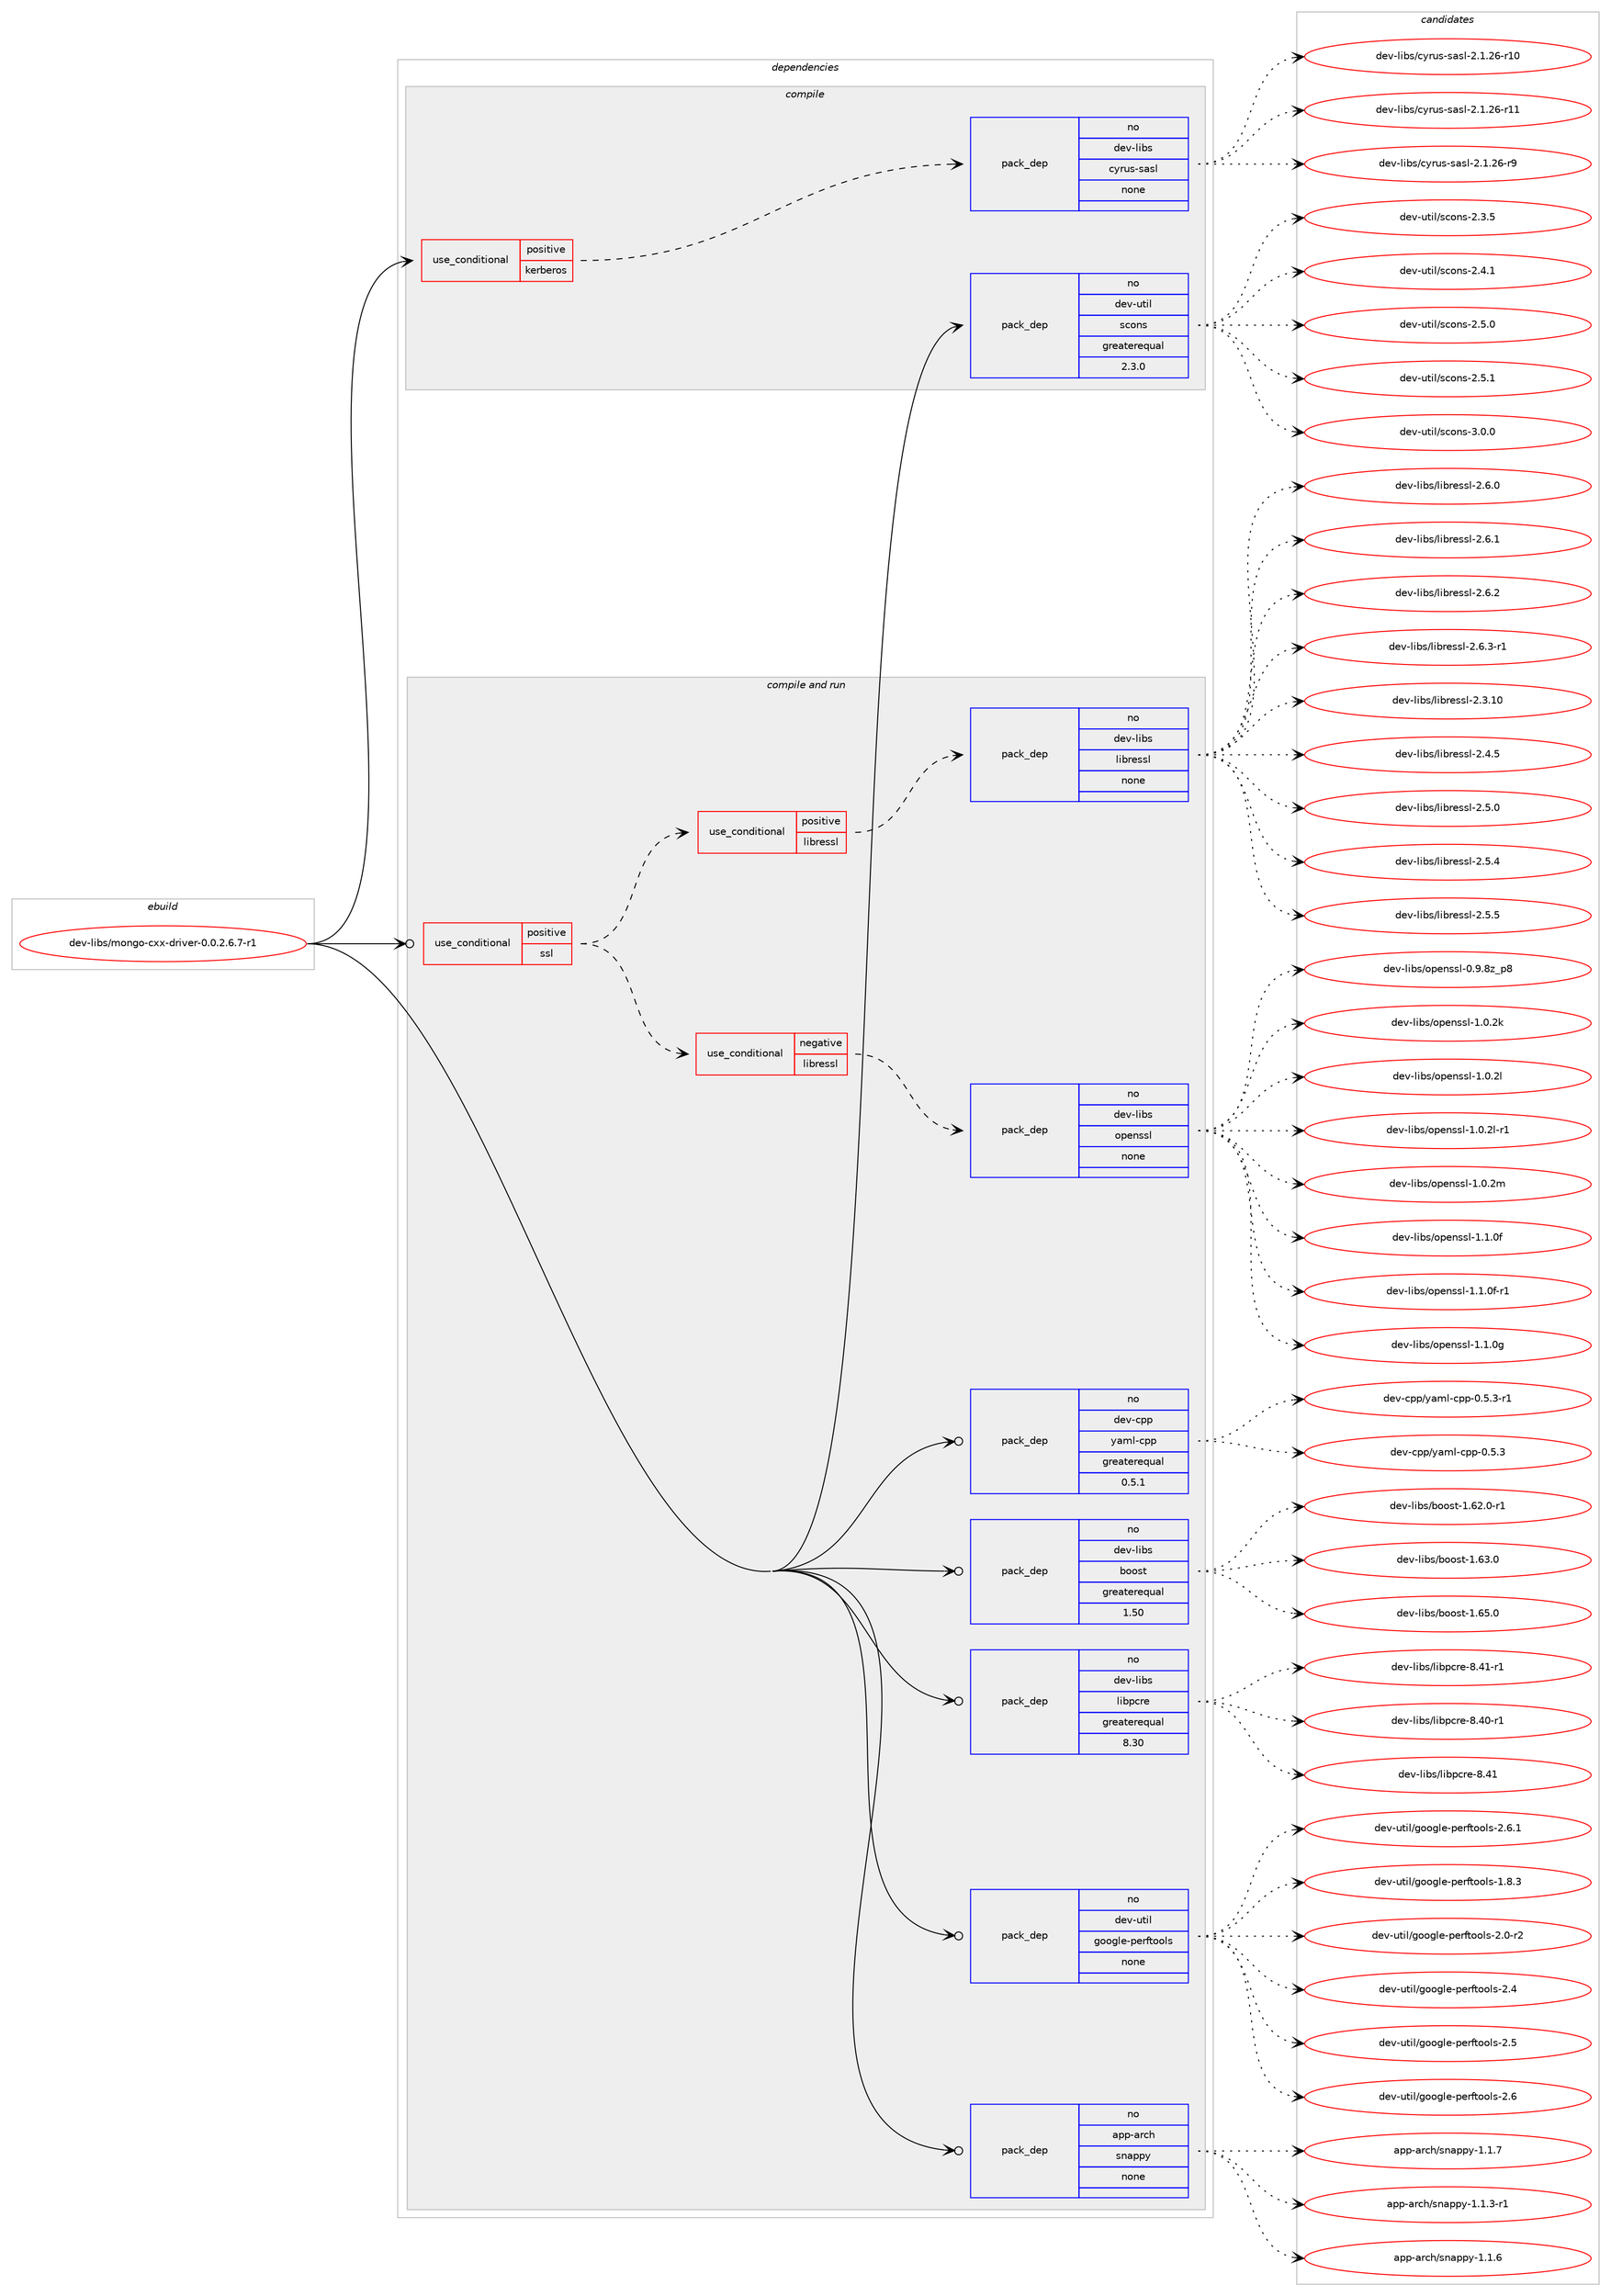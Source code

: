 digraph prolog {

# *************
# Graph options
# *************

newrank=true;
concentrate=true;
compound=true;
graph [rankdir=LR,fontname=Helvetica,fontsize=10,ranksep=1.5];#, ranksep=2.5, nodesep=0.2];
edge  [arrowhead=vee];
node  [fontname=Helvetica,fontsize=10];

# **********
# The ebuild
# **********

subgraph cluster_leftcol {
color=gray;
rank=same;
label=<<i>ebuild</i>>;
id [label="dev-libs/mongo-cxx-driver-0.0.2.6.7-r1", color=red, width=4, href="../dev-libs/mongo-cxx-driver-0.0.2.6.7-r1.svg"];
}

# ****************
# The dependencies
# ****************

subgraph cluster_midcol {
color=gray;
label=<<i>dependencies</i>>;
subgraph cluster_compile {
fillcolor="#eeeeee";
style=filled;
label=<<i>compile</i>>;
subgraph cond25531 {
dependency118096 [label=<<TABLE BORDER="0" CELLBORDER="1" CELLSPACING="0" CELLPADDING="4"><TR><TD ROWSPAN="3" CELLPADDING="10">use_conditional</TD></TR><TR><TD>positive</TD></TR><TR><TD>kerberos</TD></TR></TABLE>>, shape=none, color=red];
subgraph pack89031 {
dependency118097 [label=<<TABLE BORDER="0" CELLBORDER="1" CELLSPACING="0" CELLPADDING="4" WIDTH="220"><TR><TD ROWSPAN="6" CELLPADDING="30">pack_dep</TD></TR><TR><TD WIDTH="110">no</TD></TR><TR><TD>dev-libs</TD></TR><TR><TD>cyrus-sasl</TD></TR><TR><TD>none</TD></TR><TR><TD></TD></TR></TABLE>>, shape=none, color=blue];
}
dependency118096:e -> dependency118097:w [weight=20,style="dashed",arrowhead="vee"];
}
id:e -> dependency118096:w [weight=20,style="solid",arrowhead="vee"];
subgraph pack89032 {
dependency118098 [label=<<TABLE BORDER="0" CELLBORDER="1" CELLSPACING="0" CELLPADDING="4" WIDTH="220"><TR><TD ROWSPAN="6" CELLPADDING="30">pack_dep</TD></TR><TR><TD WIDTH="110">no</TD></TR><TR><TD>dev-util</TD></TR><TR><TD>scons</TD></TR><TR><TD>greaterequal</TD></TR><TR><TD>2.3.0</TD></TR></TABLE>>, shape=none, color=blue];
}
id:e -> dependency118098:w [weight=20,style="solid",arrowhead="vee"];
}
subgraph cluster_compileandrun {
fillcolor="#eeeeee";
style=filled;
label=<<i>compile and run</i>>;
subgraph cond25532 {
dependency118099 [label=<<TABLE BORDER="0" CELLBORDER="1" CELLSPACING="0" CELLPADDING="4"><TR><TD ROWSPAN="3" CELLPADDING="10">use_conditional</TD></TR><TR><TD>positive</TD></TR><TR><TD>ssl</TD></TR></TABLE>>, shape=none, color=red];
subgraph cond25533 {
dependency118100 [label=<<TABLE BORDER="0" CELLBORDER="1" CELLSPACING="0" CELLPADDING="4"><TR><TD ROWSPAN="3" CELLPADDING="10">use_conditional</TD></TR><TR><TD>negative</TD></TR><TR><TD>libressl</TD></TR></TABLE>>, shape=none, color=red];
subgraph pack89033 {
dependency118101 [label=<<TABLE BORDER="0" CELLBORDER="1" CELLSPACING="0" CELLPADDING="4" WIDTH="220"><TR><TD ROWSPAN="6" CELLPADDING="30">pack_dep</TD></TR><TR><TD WIDTH="110">no</TD></TR><TR><TD>dev-libs</TD></TR><TR><TD>openssl</TD></TR><TR><TD>none</TD></TR><TR><TD></TD></TR></TABLE>>, shape=none, color=blue];
}
dependency118100:e -> dependency118101:w [weight=20,style="dashed",arrowhead="vee"];
}
dependency118099:e -> dependency118100:w [weight=20,style="dashed",arrowhead="vee"];
subgraph cond25534 {
dependency118102 [label=<<TABLE BORDER="0" CELLBORDER="1" CELLSPACING="0" CELLPADDING="4"><TR><TD ROWSPAN="3" CELLPADDING="10">use_conditional</TD></TR><TR><TD>positive</TD></TR><TR><TD>libressl</TD></TR></TABLE>>, shape=none, color=red];
subgraph pack89034 {
dependency118103 [label=<<TABLE BORDER="0" CELLBORDER="1" CELLSPACING="0" CELLPADDING="4" WIDTH="220"><TR><TD ROWSPAN="6" CELLPADDING="30">pack_dep</TD></TR><TR><TD WIDTH="110">no</TD></TR><TR><TD>dev-libs</TD></TR><TR><TD>libressl</TD></TR><TR><TD>none</TD></TR><TR><TD></TD></TR></TABLE>>, shape=none, color=blue];
}
dependency118102:e -> dependency118103:w [weight=20,style="dashed",arrowhead="vee"];
}
dependency118099:e -> dependency118102:w [weight=20,style="dashed",arrowhead="vee"];
}
id:e -> dependency118099:w [weight=20,style="solid",arrowhead="odotvee"];
subgraph pack89035 {
dependency118104 [label=<<TABLE BORDER="0" CELLBORDER="1" CELLSPACING="0" CELLPADDING="4" WIDTH="220"><TR><TD ROWSPAN="6" CELLPADDING="30">pack_dep</TD></TR><TR><TD WIDTH="110">no</TD></TR><TR><TD>app-arch</TD></TR><TR><TD>snappy</TD></TR><TR><TD>none</TD></TR><TR><TD></TD></TR></TABLE>>, shape=none, color=blue];
}
id:e -> dependency118104:w [weight=20,style="solid",arrowhead="odotvee"];
subgraph pack89036 {
dependency118105 [label=<<TABLE BORDER="0" CELLBORDER="1" CELLSPACING="0" CELLPADDING="4" WIDTH="220"><TR><TD ROWSPAN="6" CELLPADDING="30">pack_dep</TD></TR><TR><TD WIDTH="110">no</TD></TR><TR><TD>dev-cpp</TD></TR><TR><TD>yaml-cpp</TD></TR><TR><TD>greaterequal</TD></TR><TR><TD>0.5.1</TD></TR></TABLE>>, shape=none, color=blue];
}
id:e -> dependency118105:w [weight=20,style="solid",arrowhead="odotvee"];
subgraph pack89037 {
dependency118106 [label=<<TABLE BORDER="0" CELLBORDER="1" CELLSPACING="0" CELLPADDING="4" WIDTH="220"><TR><TD ROWSPAN="6" CELLPADDING="30">pack_dep</TD></TR><TR><TD WIDTH="110">no</TD></TR><TR><TD>dev-libs</TD></TR><TR><TD>boost</TD></TR><TR><TD>greaterequal</TD></TR><TR><TD>1.50</TD></TR></TABLE>>, shape=none, color=blue];
}
id:e -> dependency118106:w [weight=20,style="solid",arrowhead="odotvee"];
subgraph pack89038 {
dependency118107 [label=<<TABLE BORDER="0" CELLBORDER="1" CELLSPACING="0" CELLPADDING="4" WIDTH="220"><TR><TD ROWSPAN="6" CELLPADDING="30">pack_dep</TD></TR><TR><TD WIDTH="110">no</TD></TR><TR><TD>dev-libs</TD></TR><TR><TD>libpcre</TD></TR><TR><TD>greaterequal</TD></TR><TR><TD>8.30</TD></TR></TABLE>>, shape=none, color=blue];
}
id:e -> dependency118107:w [weight=20,style="solid",arrowhead="odotvee"];
subgraph pack89039 {
dependency118108 [label=<<TABLE BORDER="0" CELLBORDER="1" CELLSPACING="0" CELLPADDING="4" WIDTH="220"><TR><TD ROWSPAN="6" CELLPADDING="30">pack_dep</TD></TR><TR><TD WIDTH="110">no</TD></TR><TR><TD>dev-util</TD></TR><TR><TD>google-perftools</TD></TR><TR><TD>none</TD></TR><TR><TD></TD></TR></TABLE>>, shape=none, color=blue];
}
id:e -> dependency118108:w [weight=20,style="solid",arrowhead="odotvee"];
}
subgraph cluster_run {
fillcolor="#eeeeee";
style=filled;
label=<<i>run</i>>;
}
}

# **************
# The candidates
# **************

subgraph cluster_choices {
rank=same;
color=gray;
label=<<i>candidates</i>>;

subgraph choice89031 {
color=black;
nodesep=1;
choice10010111845108105981154799121114117115451159711510845504649465054451144948 [label="dev-libs/cyrus-sasl-2.1.26-r10", color=red, width=4,href="../dev-libs/cyrus-sasl-2.1.26-r10.svg"];
choice10010111845108105981154799121114117115451159711510845504649465054451144949 [label="dev-libs/cyrus-sasl-2.1.26-r11", color=red, width=4,href="../dev-libs/cyrus-sasl-2.1.26-r11.svg"];
choice100101118451081059811547991211141171154511597115108455046494650544511457 [label="dev-libs/cyrus-sasl-2.1.26-r9", color=red, width=4,href="../dev-libs/cyrus-sasl-2.1.26-r9.svg"];
dependency118097:e -> choice10010111845108105981154799121114117115451159711510845504649465054451144948:w [style=dotted,weight="100"];
dependency118097:e -> choice10010111845108105981154799121114117115451159711510845504649465054451144949:w [style=dotted,weight="100"];
dependency118097:e -> choice100101118451081059811547991211141171154511597115108455046494650544511457:w [style=dotted,weight="100"];
}
subgraph choice89032 {
color=black;
nodesep=1;
choice100101118451171161051084711599111110115455046514653 [label="dev-util/scons-2.3.5", color=red, width=4,href="../dev-util/scons-2.3.5.svg"];
choice100101118451171161051084711599111110115455046524649 [label="dev-util/scons-2.4.1", color=red, width=4,href="../dev-util/scons-2.4.1.svg"];
choice100101118451171161051084711599111110115455046534648 [label="dev-util/scons-2.5.0", color=red, width=4,href="../dev-util/scons-2.5.0.svg"];
choice100101118451171161051084711599111110115455046534649 [label="dev-util/scons-2.5.1", color=red, width=4,href="../dev-util/scons-2.5.1.svg"];
choice100101118451171161051084711599111110115455146484648 [label="dev-util/scons-3.0.0", color=red, width=4,href="../dev-util/scons-3.0.0.svg"];
dependency118098:e -> choice100101118451171161051084711599111110115455046514653:w [style=dotted,weight="100"];
dependency118098:e -> choice100101118451171161051084711599111110115455046524649:w [style=dotted,weight="100"];
dependency118098:e -> choice100101118451171161051084711599111110115455046534648:w [style=dotted,weight="100"];
dependency118098:e -> choice100101118451171161051084711599111110115455046534649:w [style=dotted,weight="100"];
dependency118098:e -> choice100101118451171161051084711599111110115455146484648:w [style=dotted,weight="100"];
}
subgraph choice89033 {
color=black;
nodesep=1;
choice1001011184510810598115471111121011101151151084548465746561229511256 [label="dev-libs/openssl-0.9.8z_p8", color=red, width=4,href="../dev-libs/openssl-0.9.8z_p8.svg"];
choice100101118451081059811547111112101110115115108454946484650107 [label="dev-libs/openssl-1.0.2k", color=red, width=4,href="../dev-libs/openssl-1.0.2k.svg"];
choice100101118451081059811547111112101110115115108454946484650108 [label="dev-libs/openssl-1.0.2l", color=red, width=4,href="../dev-libs/openssl-1.0.2l.svg"];
choice1001011184510810598115471111121011101151151084549464846501084511449 [label="dev-libs/openssl-1.0.2l-r1", color=red, width=4,href="../dev-libs/openssl-1.0.2l-r1.svg"];
choice100101118451081059811547111112101110115115108454946484650109 [label="dev-libs/openssl-1.0.2m", color=red, width=4,href="../dev-libs/openssl-1.0.2m.svg"];
choice100101118451081059811547111112101110115115108454946494648102 [label="dev-libs/openssl-1.1.0f", color=red, width=4,href="../dev-libs/openssl-1.1.0f.svg"];
choice1001011184510810598115471111121011101151151084549464946481024511449 [label="dev-libs/openssl-1.1.0f-r1", color=red, width=4,href="../dev-libs/openssl-1.1.0f-r1.svg"];
choice100101118451081059811547111112101110115115108454946494648103 [label="dev-libs/openssl-1.1.0g", color=red, width=4,href="../dev-libs/openssl-1.1.0g.svg"];
dependency118101:e -> choice1001011184510810598115471111121011101151151084548465746561229511256:w [style=dotted,weight="100"];
dependency118101:e -> choice100101118451081059811547111112101110115115108454946484650107:w [style=dotted,weight="100"];
dependency118101:e -> choice100101118451081059811547111112101110115115108454946484650108:w [style=dotted,weight="100"];
dependency118101:e -> choice1001011184510810598115471111121011101151151084549464846501084511449:w [style=dotted,weight="100"];
dependency118101:e -> choice100101118451081059811547111112101110115115108454946484650109:w [style=dotted,weight="100"];
dependency118101:e -> choice100101118451081059811547111112101110115115108454946494648102:w [style=dotted,weight="100"];
dependency118101:e -> choice1001011184510810598115471111121011101151151084549464946481024511449:w [style=dotted,weight="100"];
dependency118101:e -> choice100101118451081059811547111112101110115115108454946494648103:w [style=dotted,weight="100"];
}
subgraph choice89034 {
color=black;
nodesep=1;
choice1001011184510810598115471081059811410111511510845504651464948 [label="dev-libs/libressl-2.3.10", color=red, width=4,href="../dev-libs/libressl-2.3.10.svg"];
choice10010111845108105981154710810598114101115115108455046524653 [label="dev-libs/libressl-2.4.5", color=red, width=4,href="../dev-libs/libressl-2.4.5.svg"];
choice10010111845108105981154710810598114101115115108455046534648 [label="dev-libs/libressl-2.5.0", color=red, width=4,href="../dev-libs/libressl-2.5.0.svg"];
choice10010111845108105981154710810598114101115115108455046534652 [label="dev-libs/libressl-2.5.4", color=red, width=4,href="../dev-libs/libressl-2.5.4.svg"];
choice10010111845108105981154710810598114101115115108455046534653 [label="dev-libs/libressl-2.5.5", color=red, width=4,href="../dev-libs/libressl-2.5.5.svg"];
choice10010111845108105981154710810598114101115115108455046544648 [label="dev-libs/libressl-2.6.0", color=red, width=4,href="../dev-libs/libressl-2.6.0.svg"];
choice10010111845108105981154710810598114101115115108455046544649 [label="dev-libs/libressl-2.6.1", color=red, width=4,href="../dev-libs/libressl-2.6.1.svg"];
choice10010111845108105981154710810598114101115115108455046544650 [label="dev-libs/libressl-2.6.2", color=red, width=4,href="../dev-libs/libressl-2.6.2.svg"];
choice100101118451081059811547108105981141011151151084550465446514511449 [label="dev-libs/libressl-2.6.3-r1", color=red, width=4,href="../dev-libs/libressl-2.6.3-r1.svg"];
dependency118103:e -> choice1001011184510810598115471081059811410111511510845504651464948:w [style=dotted,weight="100"];
dependency118103:e -> choice10010111845108105981154710810598114101115115108455046524653:w [style=dotted,weight="100"];
dependency118103:e -> choice10010111845108105981154710810598114101115115108455046534648:w [style=dotted,weight="100"];
dependency118103:e -> choice10010111845108105981154710810598114101115115108455046534652:w [style=dotted,weight="100"];
dependency118103:e -> choice10010111845108105981154710810598114101115115108455046534653:w [style=dotted,weight="100"];
dependency118103:e -> choice10010111845108105981154710810598114101115115108455046544648:w [style=dotted,weight="100"];
dependency118103:e -> choice10010111845108105981154710810598114101115115108455046544649:w [style=dotted,weight="100"];
dependency118103:e -> choice10010111845108105981154710810598114101115115108455046544650:w [style=dotted,weight="100"];
dependency118103:e -> choice100101118451081059811547108105981141011151151084550465446514511449:w [style=dotted,weight="100"];
}
subgraph choice89035 {
color=black;
nodesep=1;
choice9711211245971149910447115110971121121214549464946514511449 [label="app-arch/snappy-1.1.3-r1", color=red, width=4,href="../app-arch/snappy-1.1.3-r1.svg"];
choice971121124597114991044711511097112112121454946494654 [label="app-arch/snappy-1.1.6", color=red, width=4,href="../app-arch/snappy-1.1.6.svg"];
choice971121124597114991044711511097112112121454946494655 [label="app-arch/snappy-1.1.7", color=red, width=4,href="../app-arch/snappy-1.1.7.svg"];
dependency118104:e -> choice9711211245971149910447115110971121121214549464946514511449:w [style=dotted,weight="100"];
dependency118104:e -> choice971121124597114991044711511097112112121454946494654:w [style=dotted,weight="100"];
dependency118104:e -> choice971121124597114991044711511097112112121454946494655:w [style=dotted,weight="100"];
}
subgraph choice89036 {
color=black;
nodesep=1;
choice100101118459911211247121971091084599112112454846534651 [label="dev-cpp/yaml-cpp-0.5.3", color=red, width=4,href="../dev-cpp/yaml-cpp-0.5.3.svg"];
choice1001011184599112112471219710910845991121124548465346514511449 [label="dev-cpp/yaml-cpp-0.5.3-r1", color=red, width=4,href="../dev-cpp/yaml-cpp-0.5.3-r1.svg"];
dependency118105:e -> choice100101118459911211247121971091084599112112454846534651:w [style=dotted,weight="100"];
dependency118105:e -> choice1001011184599112112471219710910845991121124548465346514511449:w [style=dotted,weight="100"];
}
subgraph choice89037 {
color=black;
nodesep=1;
choice10010111845108105981154798111111115116454946545046484511449 [label="dev-libs/boost-1.62.0-r1", color=red, width=4,href="../dev-libs/boost-1.62.0-r1.svg"];
choice1001011184510810598115479811111111511645494654514648 [label="dev-libs/boost-1.63.0", color=red, width=4,href="../dev-libs/boost-1.63.0.svg"];
choice1001011184510810598115479811111111511645494654534648 [label="dev-libs/boost-1.65.0", color=red, width=4,href="../dev-libs/boost-1.65.0.svg"];
dependency118106:e -> choice10010111845108105981154798111111115116454946545046484511449:w [style=dotted,weight="100"];
dependency118106:e -> choice1001011184510810598115479811111111511645494654514648:w [style=dotted,weight="100"];
dependency118106:e -> choice1001011184510810598115479811111111511645494654534648:w [style=dotted,weight="100"];
}
subgraph choice89038 {
color=black;
nodesep=1;
choice100101118451081059811547108105981129911410145564652484511449 [label="dev-libs/libpcre-8.40-r1", color=red, width=4,href="../dev-libs/libpcre-8.40-r1.svg"];
choice10010111845108105981154710810598112991141014556465249 [label="dev-libs/libpcre-8.41", color=red, width=4,href="../dev-libs/libpcre-8.41.svg"];
choice100101118451081059811547108105981129911410145564652494511449 [label="dev-libs/libpcre-8.41-r1", color=red, width=4,href="../dev-libs/libpcre-8.41-r1.svg"];
dependency118107:e -> choice100101118451081059811547108105981129911410145564652484511449:w [style=dotted,weight="100"];
dependency118107:e -> choice10010111845108105981154710810598112991141014556465249:w [style=dotted,weight="100"];
dependency118107:e -> choice100101118451081059811547108105981129911410145564652494511449:w [style=dotted,weight="100"];
}
subgraph choice89039 {
color=black;
nodesep=1;
choice100101118451171161051084710311111110310810145112101114102116111111108115454946564651 [label="dev-util/google-perftools-1.8.3", color=red, width=4,href="../dev-util/google-perftools-1.8.3.svg"];
choice100101118451171161051084710311111110310810145112101114102116111111108115455046484511450 [label="dev-util/google-perftools-2.0-r2", color=red, width=4,href="../dev-util/google-perftools-2.0-r2.svg"];
choice10010111845117116105108471031111111031081014511210111410211611111110811545504652 [label="dev-util/google-perftools-2.4", color=red, width=4,href="../dev-util/google-perftools-2.4.svg"];
choice10010111845117116105108471031111111031081014511210111410211611111110811545504653 [label="dev-util/google-perftools-2.5", color=red, width=4,href="../dev-util/google-perftools-2.5.svg"];
choice10010111845117116105108471031111111031081014511210111410211611111110811545504654 [label="dev-util/google-perftools-2.6", color=red, width=4,href="../dev-util/google-perftools-2.6.svg"];
choice100101118451171161051084710311111110310810145112101114102116111111108115455046544649 [label="dev-util/google-perftools-2.6.1", color=red, width=4,href="../dev-util/google-perftools-2.6.1.svg"];
dependency118108:e -> choice100101118451171161051084710311111110310810145112101114102116111111108115454946564651:w [style=dotted,weight="100"];
dependency118108:e -> choice100101118451171161051084710311111110310810145112101114102116111111108115455046484511450:w [style=dotted,weight="100"];
dependency118108:e -> choice10010111845117116105108471031111111031081014511210111410211611111110811545504652:w [style=dotted,weight="100"];
dependency118108:e -> choice10010111845117116105108471031111111031081014511210111410211611111110811545504653:w [style=dotted,weight="100"];
dependency118108:e -> choice10010111845117116105108471031111111031081014511210111410211611111110811545504654:w [style=dotted,weight="100"];
dependency118108:e -> choice100101118451171161051084710311111110310810145112101114102116111111108115455046544649:w [style=dotted,weight="100"];
}
}

}
